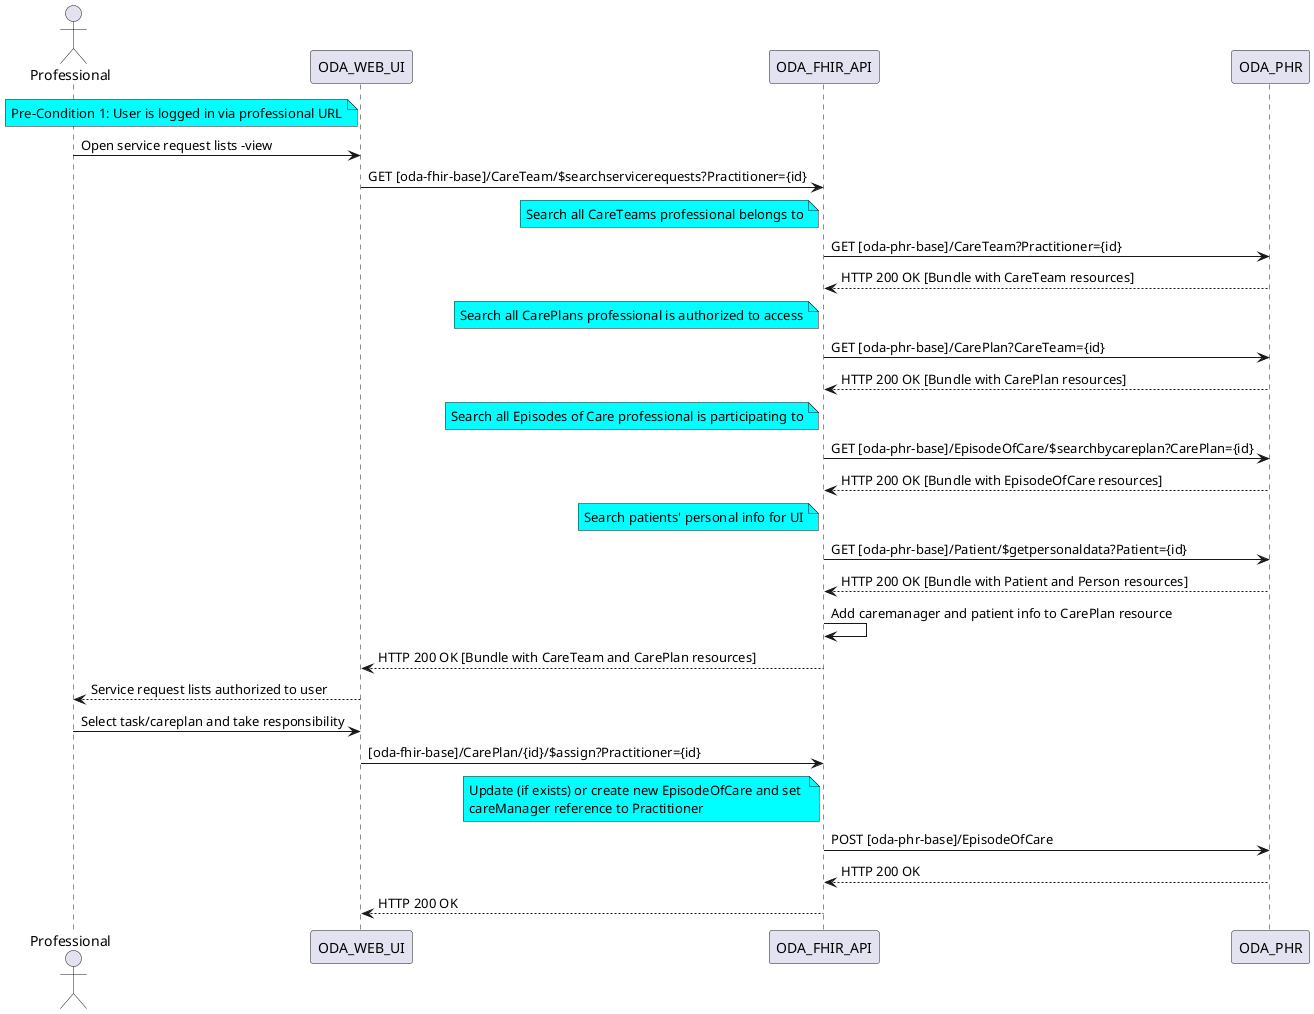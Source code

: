 @startuml
actor Professional

participant ODA_WEB_UI
participant ODA_FHIR_API
participant ODA_PHR

note left of ODA_WEB_UI #aqua
Pre-Condition 1: User is logged in via professional URL
end note

Professional -> ODA_WEB_UI: Open service request lists -view
ODA_WEB_UI -> ODA_FHIR_API: GET [oda-fhir-base]/CareTeam/$searchservicerequests?Practitioner={id}
note left of ODA_FHIR_API #aqua
Search all CareTeams professional belongs to
end note
ODA_FHIR_API -> ODA_PHR: GET [oda-phr-base]/CareTeam?Practitioner={id}
ODA_PHR --> ODA_FHIR_API: HTTP 200 OK [Bundle with CareTeam resources]
note left of ODA_FHIR_API #aqua
Search all CarePlans professional is authorized to access
end note
ODA_FHIR_API -> ODA_PHR: GET [oda-phr-base]/CarePlan?CareTeam={id}
ODA_PHR --> ODA_FHIR_API: HTTP 200 OK [Bundle with CarePlan resources]
note left of ODA_FHIR_API #aqua
Search all Episodes of Care professional is participating to
end note
ODA_FHIR_API -> ODA_PHR: GET [oda-phr-base]/EpisodeOfCare/$searchbycareplan?CarePlan={id}
ODA_PHR --> ODA_FHIR_API: HTTP 200 OK [Bundle with EpisodeOfCare resources]
note left of ODA_FHIR_API #aqua
Search patients' personal info for UI
end note
ODA_FHIR_API -> ODA_PHR: GET [oda-phr-base]/Patient/$getpersonaldata?Patient={id}
ODA_PHR --> ODA_FHIR_API: HTTP 200 OK [Bundle with Patient and Person resources]
ODA_FHIR_API -> ODA_FHIR_API: Add caremanager and patient info to CarePlan resource
ODA_FHIR_API --> ODA_WEB_UI: HTTP 200 OK [Bundle with CareTeam and CarePlan resources]
ODA_WEB_UI --> Professional: Service request lists authorized to user
Professional -> ODA_WEB_UI: Select task/careplan and take responsibility


ODA_WEB_UI -> ODA_FHIR_API: [oda-fhir-base]/CarePlan/{id}/$assign?Practitioner={id}

note left of ODA_FHIR_API #aqua
Update (if exists) or create new EpisodeOfCare and set 
careManager reference to Practitioner
end note
ODA_FHIR_API -> ODA_PHR: POST [oda-phr-base]/EpisodeOfCare
ODA_PHR --> ODA_FHIR_API: HTTP 200 OK
ODA_FHIR_API --> ODA_WEB_UI: HTTP 200 OK

@enduml
